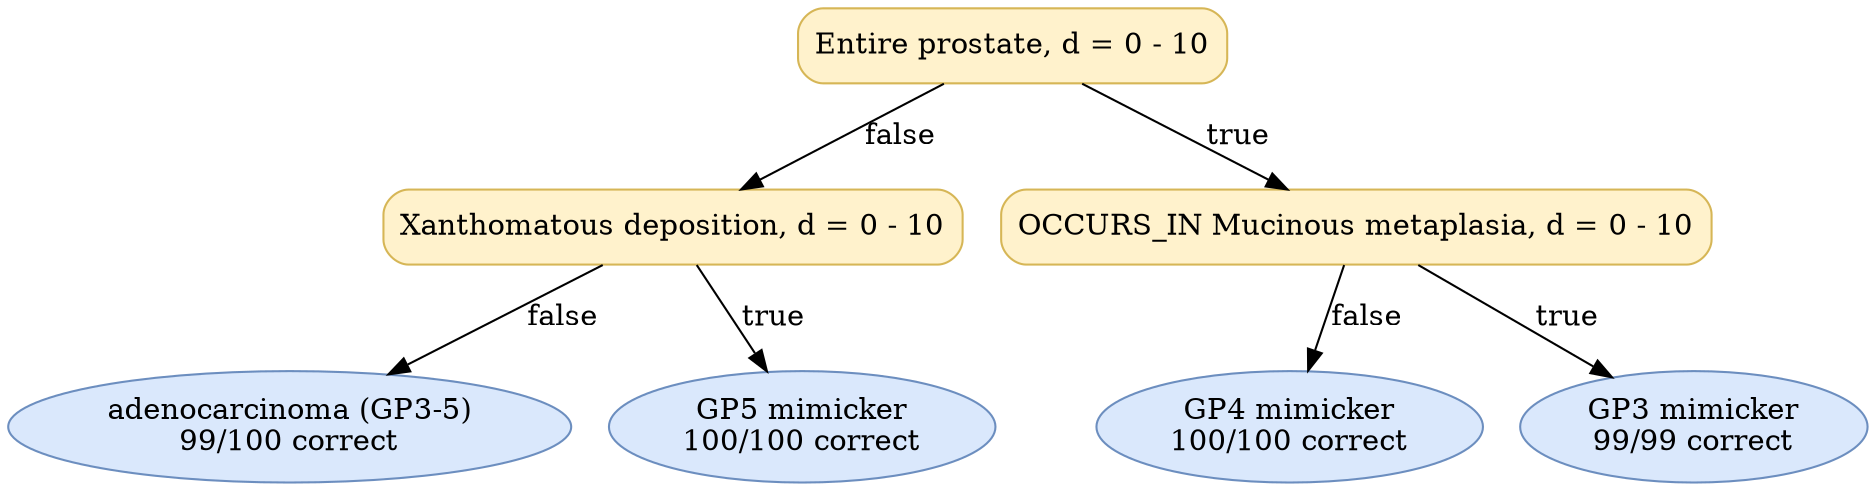 digraph "DT" {
fontname="Times-Roman";
label="";
node [fontname="Times-Roman"];
Node1 [color="#D6B656", fillcolor="#FFF2CC", label="Entire prostate, d = 0 - 10", shape="box", style="rounded,filled"];
Node2 [color="#D6B656", fillcolor="#FFF2CC", label="Xanthomatous deposition, d = 0 - 10", shape="box", style="rounded,filled"];
Node3 [color="#6C8EBF", fillcolor="#DAE8FC", label=<adenocarcinoma (GP3-5)<br/>99/100 correct>, shape="ellipse", style="rounded,filled"];
Node4 [color="#6C8EBF", fillcolor="#DAE8FC", label=<GP5 mimicker<br/>100/100 correct>, shape="ellipse", style="rounded,filled"];
Node5 [color="#D6B656", fillcolor="#FFF2CC", label="OCCURS_IN Mucinous metaplasia, d = 0 - 10", shape="box", style="rounded,filled"];
Node6 [color="#6C8EBF", fillcolor="#DAE8FC", label=<GP4 mimicker<br/>100/100 correct>, shape="ellipse", style="rounded,filled"];
Node7 [color="#6C8EBF", fillcolor="#DAE8FC", label=<GP3 mimicker<br/>99/99 correct>, shape="ellipse", style="rounded,filled"];
Node1 -> Node2  [key=0, label="false"];
Node1 -> Node5  [key=0, label="true"];
Node2 -> Node3  [key=0, label="false"];
Node2 -> Node4  [key=0, label="true"];
Node5 -> Node6  [key=0, label="false"];
Node5 -> Node7  [key=0, label="true"];
}
